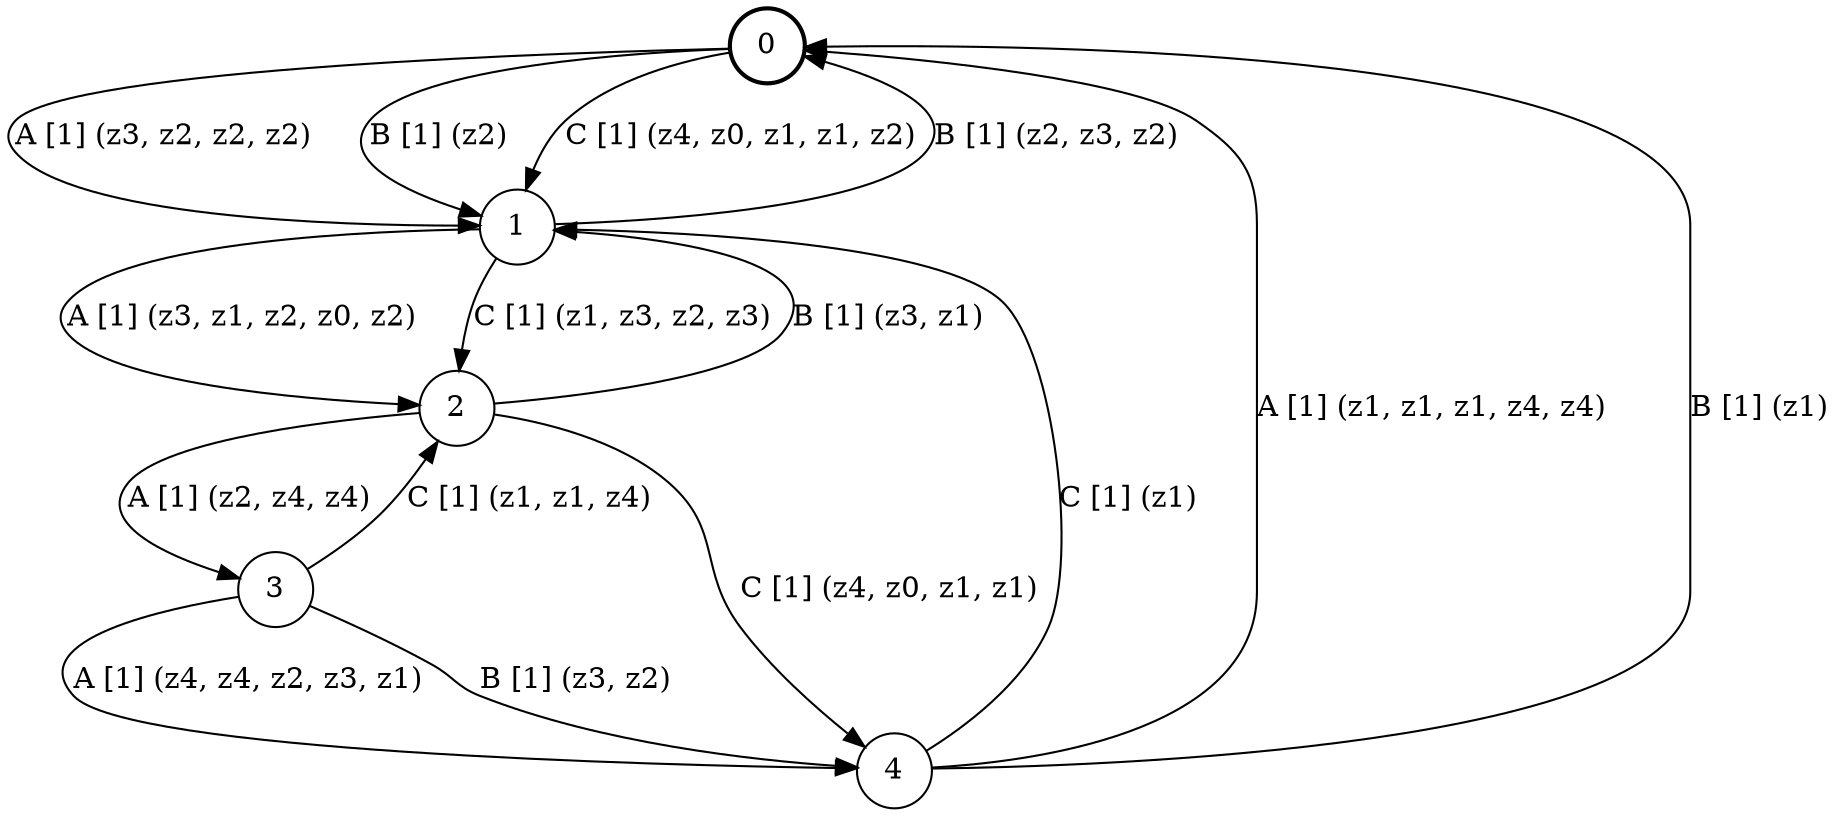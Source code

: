 # generated file, don't try to modify
# command: dot -Tpng <filename> > tree.png
digraph Automaton {
    node [shape = circle];
    0 [style = "bold"];
    0 -> 1 [label = "A [1] (z3, z2, z2, z2) "];
    0 -> 1 [label = "B [1] (z2) "];
    0 -> 1 [label = "C [1] (z4, z0, z1, z1, z2) "];
    1 -> 2 [label = "A [1] (z3, z1, z2, z0, z2) "];
    1 -> 0 [label = "B [1] (z2, z3, z2) "];
    1 -> 2 [label = "C [1] (z1, z3, z2, z3) "];
    2 -> 3 [label = "A [1] (z2, z4, z4) "];
    2 -> 1 [label = "B [1] (z3, z1) "];
    2 -> 4 [label = "C [1] (z4, z0, z1, z1) "];
    3 -> 4 [label = "A [1] (z4, z4, z2, z3, z1) "];
    3 -> 4 [label = "B [1] (z3, z2) "];
    3 -> 2 [label = "C [1] (z1, z1, z4) "];
    4 -> 0 [label = "A [1] (z1, z1, z1, z4, z4) "];
    4 -> 0 [label = "B [1] (z1) "];
    4 -> 1 [label = "C [1] (z1) "];
}

